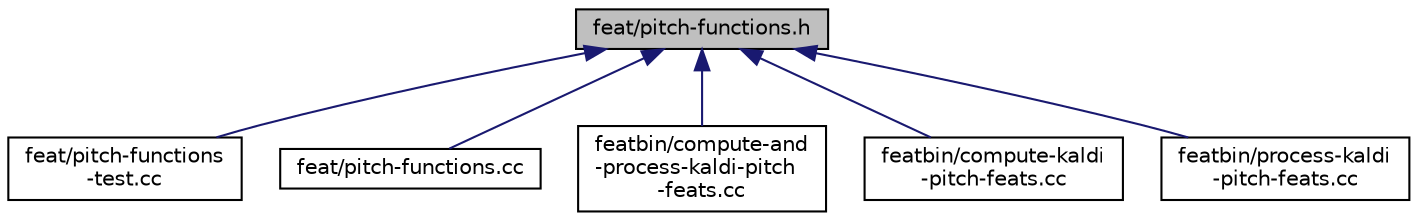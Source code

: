 digraph "feat/pitch-functions.h"
{
  edge [fontname="Helvetica",fontsize="10",labelfontname="Helvetica",labelfontsize="10"];
  node [fontname="Helvetica",fontsize="10",shape=record];
  Node71 [label="feat/pitch-functions.h",height=0.2,width=0.4,color="black", fillcolor="grey75", style="filled", fontcolor="black"];
  Node71 -> Node72 [dir="back",color="midnightblue",fontsize="10",style="solid",fontname="Helvetica"];
  Node72 [label="feat/pitch-functions\l-test.cc",height=0.2,width=0.4,color="black", fillcolor="white", style="filled",URL="$pitch-functions-test_8cc.html"];
  Node71 -> Node73 [dir="back",color="midnightblue",fontsize="10",style="solid",fontname="Helvetica"];
  Node73 [label="feat/pitch-functions.cc",height=0.2,width=0.4,color="black", fillcolor="white", style="filled",URL="$pitch-functions_8cc.html"];
  Node71 -> Node74 [dir="back",color="midnightblue",fontsize="10",style="solid",fontname="Helvetica"];
  Node74 [label="featbin/compute-and\l-process-kaldi-pitch\l-feats.cc",height=0.2,width=0.4,color="black", fillcolor="white", style="filled",URL="$compute-and-process-kaldi-pitch-feats_8cc.html"];
  Node71 -> Node75 [dir="back",color="midnightblue",fontsize="10",style="solid",fontname="Helvetica"];
  Node75 [label="featbin/compute-kaldi\l-pitch-feats.cc",height=0.2,width=0.4,color="black", fillcolor="white", style="filled",URL="$compute-kaldi-pitch-feats_8cc.html"];
  Node71 -> Node76 [dir="back",color="midnightblue",fontsize="10",style="solid",fontname="Helvetica"];
  Node76 [label="featbin/process-kaldi\l-pitch-feats.cc",height=0.2,width=0.4,color="black", fillcolor="white", style="filled",URL="$process-kaldi-pitch-feats_8cc.html"];
}
